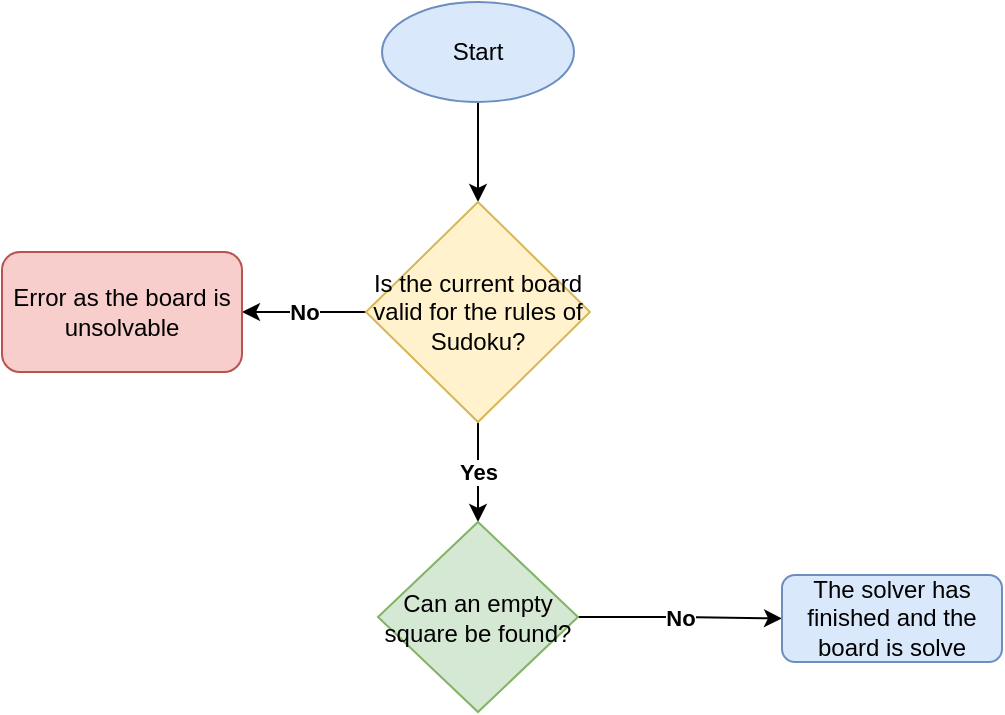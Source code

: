 <mxfile version="20.8.22" type="device"><diagram id="7NlyBKI5GkNs8vtIFSGc" name="Page-1"><mxGraphModel dx="819" dy="437" grid="1" gridSize="10" guides="1" tooltips="1" connect="1" arrows="1" fold="1" page="1" pageScale="1" pageWidth="827" pageHeight="1169" math="0" shadow="0"><root><mxCell id="0"/><mxCell id="1" parent="0"/><mxCell id="WVtaq3fYPAHRfvgPRUCA-3" value="" style="edgeStyle=orthogonalEdgeStyle;rounded=0;orthogonalLoop=1;jettySize=auto;html=1;entryX=0.5;entryY=0;entryDx=0;entryDy=0;" edge="1" parent="1" source="WVtaq3fYPAHRfvgPRUCA-1" target="WVtaq3fYPAHRfvgPRUCA-2"><mxGeometry relative="1" as="geometry"/></mxCell><mxCell id="WVtaq3fYPAHRfvgPRUCA-1" value="Start" style="ellipse;whiteSpace=wrap;html=1;fillColor=#dae8fc;strokeColor=#6c8ebf;" vertex="1" parent="1"><mxGeometry x="370" y="60" width="96" height="50" as="geometry"/></mxCell><mxCell id="WVtaq3fYPAHRfvgPRUCA-8" value="&lt;b&gt;No&lt;/b&gt;" style="edgeStyle=orthogonalEdgeStyle;rounded=0;orthogonalLoop=1;jettySize=auto;html=1;entryX=1;entryY=0.5;entryDx=0;entryDy=0;" edge="1" parent="1" source="WVtaq3fYPAHRfvgPRUCA-2" target="WVtaq3fYPAHRfvgPRUCA-6"><mxGeometry relative="1" as="geometry"/></mxCell><mxCell id="WVtaq3fYPAHRfvgPRUCA-16" value="&lt;b&gt;Yes&lt;/b&gt;" style="edgeStyle=orthogonalEdgeStyle;rounded=0;orthogonalLoop=1;jettySize=auto;html=1;entryX=0.5;entryY=0;entryDx=0;entryDy=0;" edge="1" parent="1" source="WVtaq3fYPAHRfvgPRUCA-2" target="WVtaq3fYPAHRfvgPRUCA-13"><mxGeometry relative="1" as="geometry"/></mxCell><mxCell id="WVtaq3fYPAHRfvgPRUCA-2" value="Is the current board valid for the rules of Sudoku?" style="rhombus;whiteSpace=wrap;html=1;fillColor=#fff2cc;strokeColor=#d6b656;" vertex="1" parent="1"><mxGeometry x="362" y="160" width="112" height="110" as="geometry"/></mxCell><mxCell id="WVtaq3fYPAHRfvgPRUCA-6" value="Error as the board is unsolvable" style="rounded=1;whiteSpace=wrap;html=1;fillColor=#f8cecc;strokeColor=#b85450;" vertex="1" parent="1"><mxGeometry x="180" y="185" width="120" height="60" as="geometry"/></mxCell><mxCell id="WVtaq3fYPAHRfvgPRUCA-18" value="&lt;b&gt;No&lt;/b&gt;" style="edgeStyle=orthogonalEdgeStyle;rounded=0;orthogonalLoop=1;jettySize=auto;html=1;entryX=0;entryY=0.5;entryDx=0;entryDy=0;" edge="1" parent="1" source="WVtaq3fYPAHRfvgPRUCA-13" target="WVtaq3fYPAHRfvgPRUCA-17"><mxGeometry relative="1" as="geometry"/></mxCell><mxCell id="WVtaq3fYPAHRfvgPRUCA-13" value="Can an empty square be found?" style="rhombus;whiteSpace=wrap;html=1;fillColor=#d5e8d4;strokeColor=#82b366;" vertex="1" parent="1"><mxGeometry x="368" y="320" width="100" height="95" as="geometry"/></mxCell><mxCell id="WVtaq3fYPAHRfvgPRUCA-17" value="The solver has finished and the board is solve" style="rounded=1;whiteSpace=wrap;html=1;fillColor=#dae8fc;strokeColor=#6c8ebf;" vertex="1" parent="1"><mxGeometry x="570" y="346.5" width="110" height="43.5" as="geometry"/></mxCell></root></mxGraphModel></diagram></mxfile>